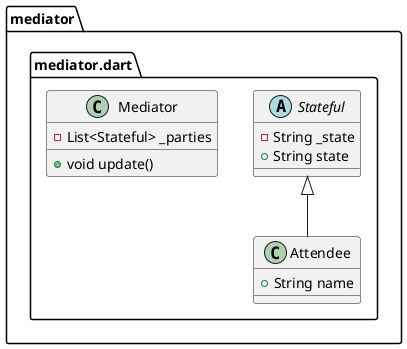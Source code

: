 @startuml
set namespaceSeparator ::

abstract class "mediator::mediator.dart::Stateful" {
  -String _state
  +String state
}

class "mediator::mediator.dart::Mediator" {
  -List<Stateful> _parties
  +void update()
}

class "mediator::mediator.dart::Attendee" {
  +String name
}

"mediator::mediator.dart::Stateful" <|-- "mediator::mediator.dart::Attendee"


@enduml